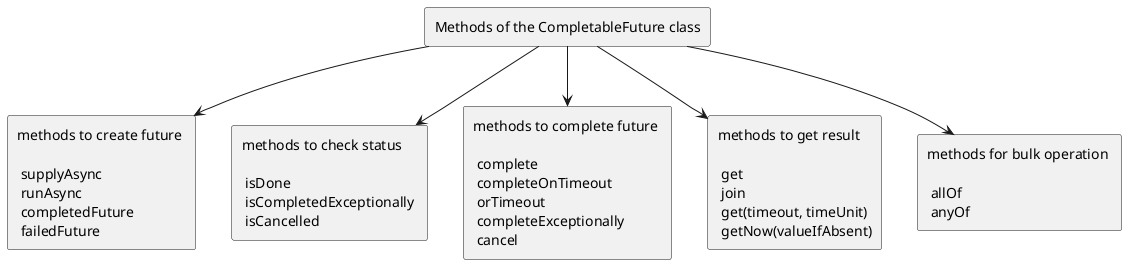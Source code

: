 @startuml

rectangle "Methods of the CompletableFuture class" as Methods
rectangle "methods to create future \n  \n supplyAsync \n runAsync \n completedFuture \n failedFuture​" as MethodsToCreate
rectangle "methods to check status \n  \n isDone \n isCompletedExceptionally \n isCancelled" as MethodsToCheck
rectangle "methods to complete future \n  \n complete \n completeOnTimeout \n orTimeout \n completeExceptionally \n cancel" as MethodsToComplete
rectangle "methods to get result \n  \n get \n join \n get(timeout, timeUnit) \n getNow(valueIfAbsent)" as MethodsToGet
rectangle "methods for bulk operation \n  \n allOf \n anyOf" as MethodsForBulkOperation

Methods --> MethodsToCreate
Methods --> MethodsToCheck
Methods --> MethodsToComplete
Methods --> MethodsToGet
Methods --> MethodsForBulkOperation

@enduml